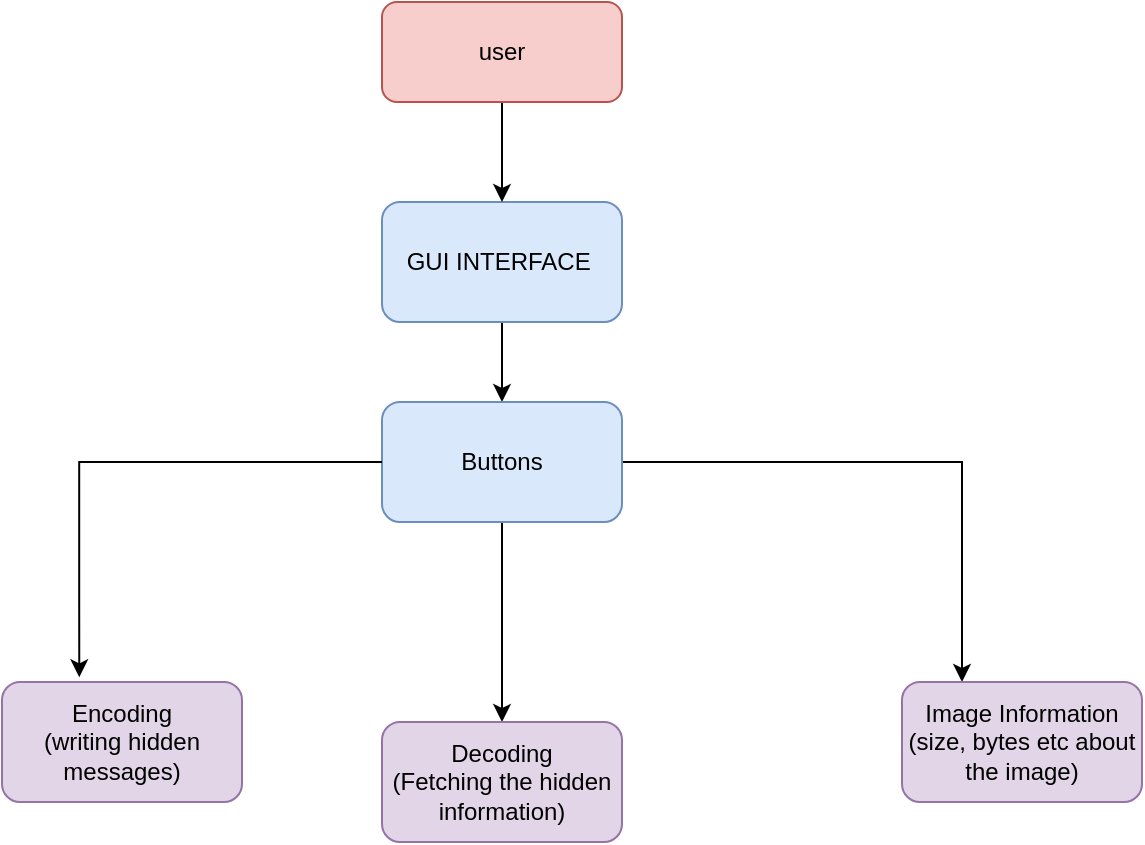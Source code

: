 <mxfile version="23.1.6" type="device">
  <diagram id="R2lEEEUBdFMjLlhIrx00" name="Page-1">
    <mxGraphModel dx="746" dy="472" grid="1" gridSize="10" guides="1" tooltips="1" connect="1" arrows="1" fold="1" page="1" pageScale="1" pageWidth="850" pageHeight="1100" math="0" shadow="0" extFonts="Permanent Marker^https://fonts.googleapis.com/css?family=Permanent+Marker">
      <root>
        <mxCell id="0" />
        <mxCell id="1" parent="0" />
        <mxCell id="KH8Hwb0yLSuJyesm_K7H-6" style="edgeStyle=orthogonalEdgeStyle;rounded=0;orthogonalLoop=1;jettySize=auto;html=1;exitX=0.5;exitY=1;exitDx=0;exitDy=0;entryX=0.5;entryY=0;entryDx=0;entryDy=0;" edge="1" parent="1" source="KH8Hwb0yLSuJyesm_K7H-1" target="KH8Hwb0yLSuJyesm_K7H-2">
          <mxGeometry relative="1" as="geometry" />
        </mxCell>
        <mxCell id="KH8Hwb0yLSuJyesm_K7H-1" value="GUI INTERFACE&amp;nbsp;" style="rounded=1;whiteSpace=wrap;html=1;fillColor=#dae8fc;strokeColor=#6c8ebf;" vertex="1" parent="1">
          <mxGeometry x="260" y="120" width="120" height="60" as="geometry" />
        </mxCell>
        <mxCell id="KH8Hwb0yLSuJyesm_K7H-9" style="edgeStyle=orthogonalEdgeStyle;rounded=0;orthogonalLoop=1;jettySize=auto;html=1;exitX=1;exitY=0.5;exitDx=0;exitDy=0;entryX=0.25;entryY=0;entryDx=0;entryDy=0;" edge="1" parent="1" source="KH8Hwb0yLSuJyesm_K7H-2" target="KH8Hwb0yLSuJyesm_K7H-5">
          <mxGeometry relative="1" as="geometry" />
        </mxCell>
        <mxCell id="KH8Hwb0yLSuJyesm_K7H-11" value="" style="edgeStyle=orthogonalEdgeStyle;rounded=0;orthogonalLoop=1;jettySize=auto;html=1;" edge="1" parent="1" source="KH8Hwb0yLSuJyesm_K7H-2" target="KH8Hwb0yLSuJyesm_K7H-4">
          <mxGeometry relative="1" as="geometry" />
        </mxCell>
        <mxCell id="KH8Hwb0yLSuJyesm_K7H-2" value="Buttons" style="rounded=1;whiteSpace=wrap;html=1;fillColor=#dae8fc;strokeColor=#6c8ebf;" vertex="1" parent="1">
          <mxGeometry x="260" y="220" width="120" height="60" as="geometry" />
        </mxCell>
        <mxCell id="KH8Hwb0yLSuJyesm_K7H-3" value="Encoding&lt;br&gt;(writing hidden messages)" style="rounded=1;whiteSpace=wrap;html=1;fillColor=#e1d5e7;strokeColor=#9673a6;" vertex="1" parent="1">
          <mxGeometry x="70" y="360" width="120" height="60" as="geometry" />
        </mxCell>
        <mxCell id="KH8Hwb0yLSuJyesm_K7H-4" value="Decoding&lt;br&gt;(Fetching the hidden information)" style="rounded=1;whiteSpace=wrap;html=1;fillColor=#e1d5e7;strokeColor=#9673a6;" vertex="1" parent="1">
          <mxGeometry x="260" y="380" width="120" height="60" as="geometry" />
        </mxCell>
        <mxCell id="KH8Hwb0yLSuJyesm_K7H-5" value="Image Information&lt;br&gt;(size, bytes etc about the image)" style="rounded=1;whiteSpace=wrap;html=1;fillColor=#e1d5e7;strokeColor=#9673a6;" vertex="1" parent="1">
          <mxGeometry x="520" y="360" width="120" height="60" as="geometry" />
        </mxCell>
        <mxCell id="KH8Hwb0yLSuJyesm_K7H-12" style="edgeStyle=orthogonalEdgeStyle;rounded=0;orthogonalLoop=1;jettySize=auto;html=1;exitX=0;exitY=0.5;exitDx=0;exitDy=0;entryX=0.322;entryY=-0.039;entryDx=0;entryDy=0;entryPerimeter=0;" edge="1" parent="1" source="KH8Hwb0yLSuJyesm_K7H-2" target="KH8Hwb0yLSuJyesm_K7H-3">
          <mxGeometry relative="1" as="geometry" />
        </mxCell>
        <mxCell id="KH8Hwb0yLSuJyesm_K7H-14" value="" style="edgeStyle=orthogonalEdgeStyle;rounded=0;orthogonalLoop=1;jettySize=auto;html=1;" edge="1" parent="1" source="KH8Hwb0yLSuJyesm_K7H-13" target="KH8Hwb0yLSuJyesm_K7H-1">
          <mxGeometry relative="1" as="geometry" />
        </mxCell>
        <mxCell id="KH8Hwb0yLSuJyesm_K7H-13" value="user" style="rounded=1;whiteSpace=wrap;html=1;fillColor=#f8cecc;strokeColor=#b85450;" vertex="1" parent="1">
          <mxGeometry x="260" y="20" width="120" height="50" as="geometry" />
        </mxCell>
      </root>
    </mxGraphModel>
  </diagram>
</mxfile>
